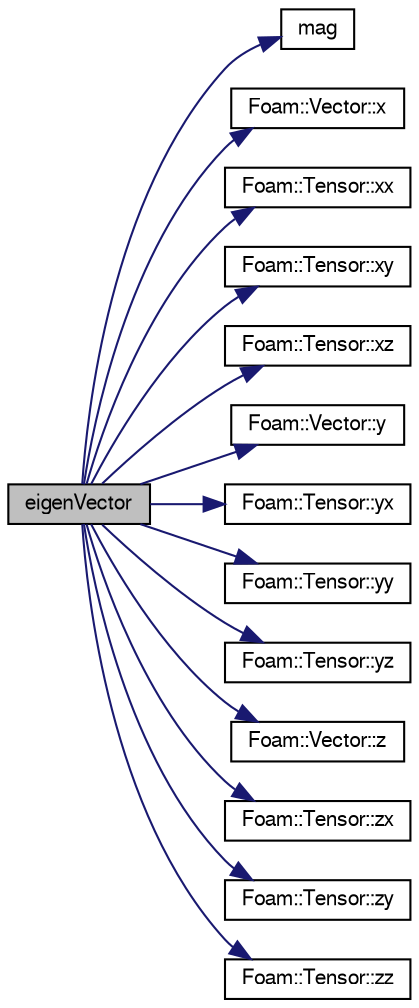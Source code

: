 digraph "eigenVector"
{
  bgcolor="transparent";
  edge [fontname="FreeSans",fontsize="10",labelfontname="FreeSans",labelfontsize="10"];
  node [fontname="FreeSans",fontsize="10",shape=record];
  rankdir="LR";
  Node127798 [label="eigenVector",height=0.2,width=0.4,color="black", fillcolor="grey75", style="filled", fontcolor="black"];
  Node127798 -> Node127799 [color="midnightblue",fontsize="10",style="solid",fontname="FreeSans"];
  Node127799 [label="mag",height=0.2,width=0.4,color="black",URL="$a21124.html#a929da2a3fdcf3dacbbe0487d3a330dae"];
  Node127798 -> Node127800 [color="midnightblue",fontsize="10",style="solid",fontname="FreeSans"];
  Node127800 [label="Foam::Vector::x",height=0.2,width=0.4,color="black",URL="$a28442.html#a63327976e5a8359700064a02ae22548e"];
  Node127798 -> Node127801 [color="midnightblue",fontsize="10",style="solid",fontname="FreeSans"];
  Node127801 [label="Foam::Tensor::xx",height=0.2,width=0.4,color="black",URL="$a27634.html#a1b97c7c1ed81b4fb23da8dcb71a8cd2a"];
  Node127798 -> Node127802 [color="midnightblue",fontsize="10",style="solid",fontname="FreeSans"];
  Node127802 [label="Foam::Tensor::xy",height=0.2,width=0.4,color="black",URL="$a27634.html#aab470ae2a5eeac8c33a7b6abac6b39b3"];
  Node127798 -> Node127803 [color="midnightblue",fontsize="10",style="solid",fontname="FreeSans"];
  Node127803 [label="Foam::Tensor::xz",height=0.2,width=0.4,color="black",URL="$a27634.html#a6c0a9bc605f3cfdfb3307b3dcf136f60"];
  Node127798 -> Node127804 [color="midnightblue",fontsize="10",style="solid",fontname="FreeSans"];
  Node127804 [label="Foam::Vector::y",height=0.2,width=0.4,color="black",URL="$a28442.html#a1ee865f676fbac703a49c6654dd3ad74"];
  Node127798 -> Node127805 [color="midnightblue",fontsize="10",style="solid",fontname="FreeSans"];
  Node127805 [label="Foam::Tensor::yx",height=0.2,width=0.4,color="black",URL="$a27634.html#a217bb42e2157c7914d7ebb0ffb730b7d"];
  Node127798 -> Node127806 [color="midnightblue",fontsize="10",style="solid",fontname="FreeSans"];
  Node127806 [label="Foam::Tensor::yy",height=0.2,width=0.4,color="black",URL="$a27634.html#aba9d77023a5662b9c2d3639d5de555a0"];
  Node127798 -> Node127807 [color="midnightblue",fontsize="10",style="solid",fontname="FreeSans"];
  Node127807 [label="Foam::Tensor::yz",height=0.2,width=0.4,color="black",URL="$a27634.html#a4a98b51ba7019e1cfffae8d321a823df"];
  Node127798 -> Node127808 [color="midnightblue",fontsize="10",style="solid",fontname="FreeSans"];
  Node127808 [label="Foam::Vector::z",height=0.2,width=0.4,color="black",URL="$a28442.html#a1c8320b15610de211ec70ef966581423"];
  Node127798 -> Node127809 [color="midnightblue",fontsize="10",style="solid",fontname="FreeSans"];
  Node127809 [label="Foam::Tensor::zx",height=0.2,width=0.4,color="black",URL="$a27634.html#ab7a45ba3b507f0b3f9d5c0bde184b151"];
  Node127798 -> Node127810 [color="midnightblue",fontsize="10",style="solid",fontname="FreeSans"];
  Node127810 [label="Foam::Tensor::zy",height=0.2,width=0.4,color="black",URL="$a27634.html#ab7ecfba4f263d0455d4ea82f590a2612"];
  Node127798 -> Node127811 [color="midnightblue",fontsize="10",style="solid",fontname="FreeSans"];
  Node127811 [label="Foam::Tensor::zz",height=0.2,width=0.4,color="black",URL="$a27634.html#a831c4848d01bfcc8d717b7ef92f2cd4b"];
}
